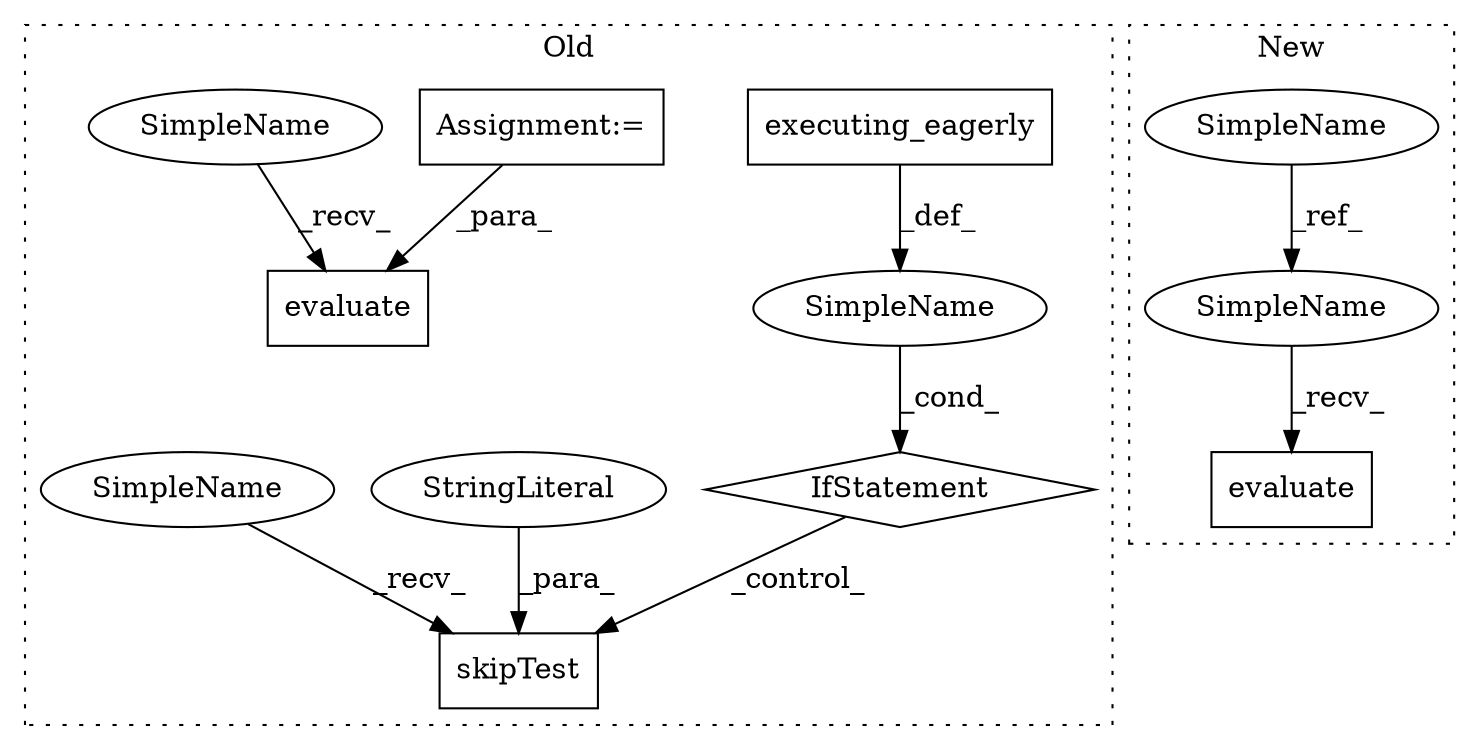 digraph G {
subgraph cluster0 {
1 [label="executing_eagerly" a="32" s="4712" l="19" shape="box"];
3 [label="skipTest" a="32" s="4746,4768" l="9,1" shape="box"];
4 [label="StringLiteral" a="45" s="4755" l="13" shape="ellipse"];
5 [label="SimpleName" a="42" s="" l="" shape="ellipse"];
6 [label="IfStatement" a="25" s="4697,4731" l="4,2" shape="diamond"];
8 [label="evaluate" a="32" s="5330,5345" l="9,1" shape="box"];
9 [label="Assignment:=" a="7" s="4487" l="6" shape="box"];
11 [label="SimpleName" a="42" s="5325" l="4" shape="ellipse"];
12 [label="SimpleName" a="42" s="4741" l="4" shape="ellipse"];
label = "Old";
style="dotted";
}
subgraph cluster1 {
2 [label="evaluate" a="32" s="4947,4998" l="9,1" shape="box"];
7 [label="SimpleName" a="42" s="4379" l="4" shape="ellipse"];
10 [label="SimpleName" a="42" s="4942" l="4" shape="ellipse"];
label = "New";
style="dotted";
}
1 -> 5 [label="_def_"];
4 -> 3 [label="_para_"];
5 -> 6 [label="_cond_"];
6 -> 3 [label="_control_"];
7 -> 10 [label="_ref_"];
9 -> 8 [label="_para_"];
10 -> 2 [label="_recv_"];
11 -> 8 [label="_recv_"];
12 -> 3 [label="_recv_"];
}